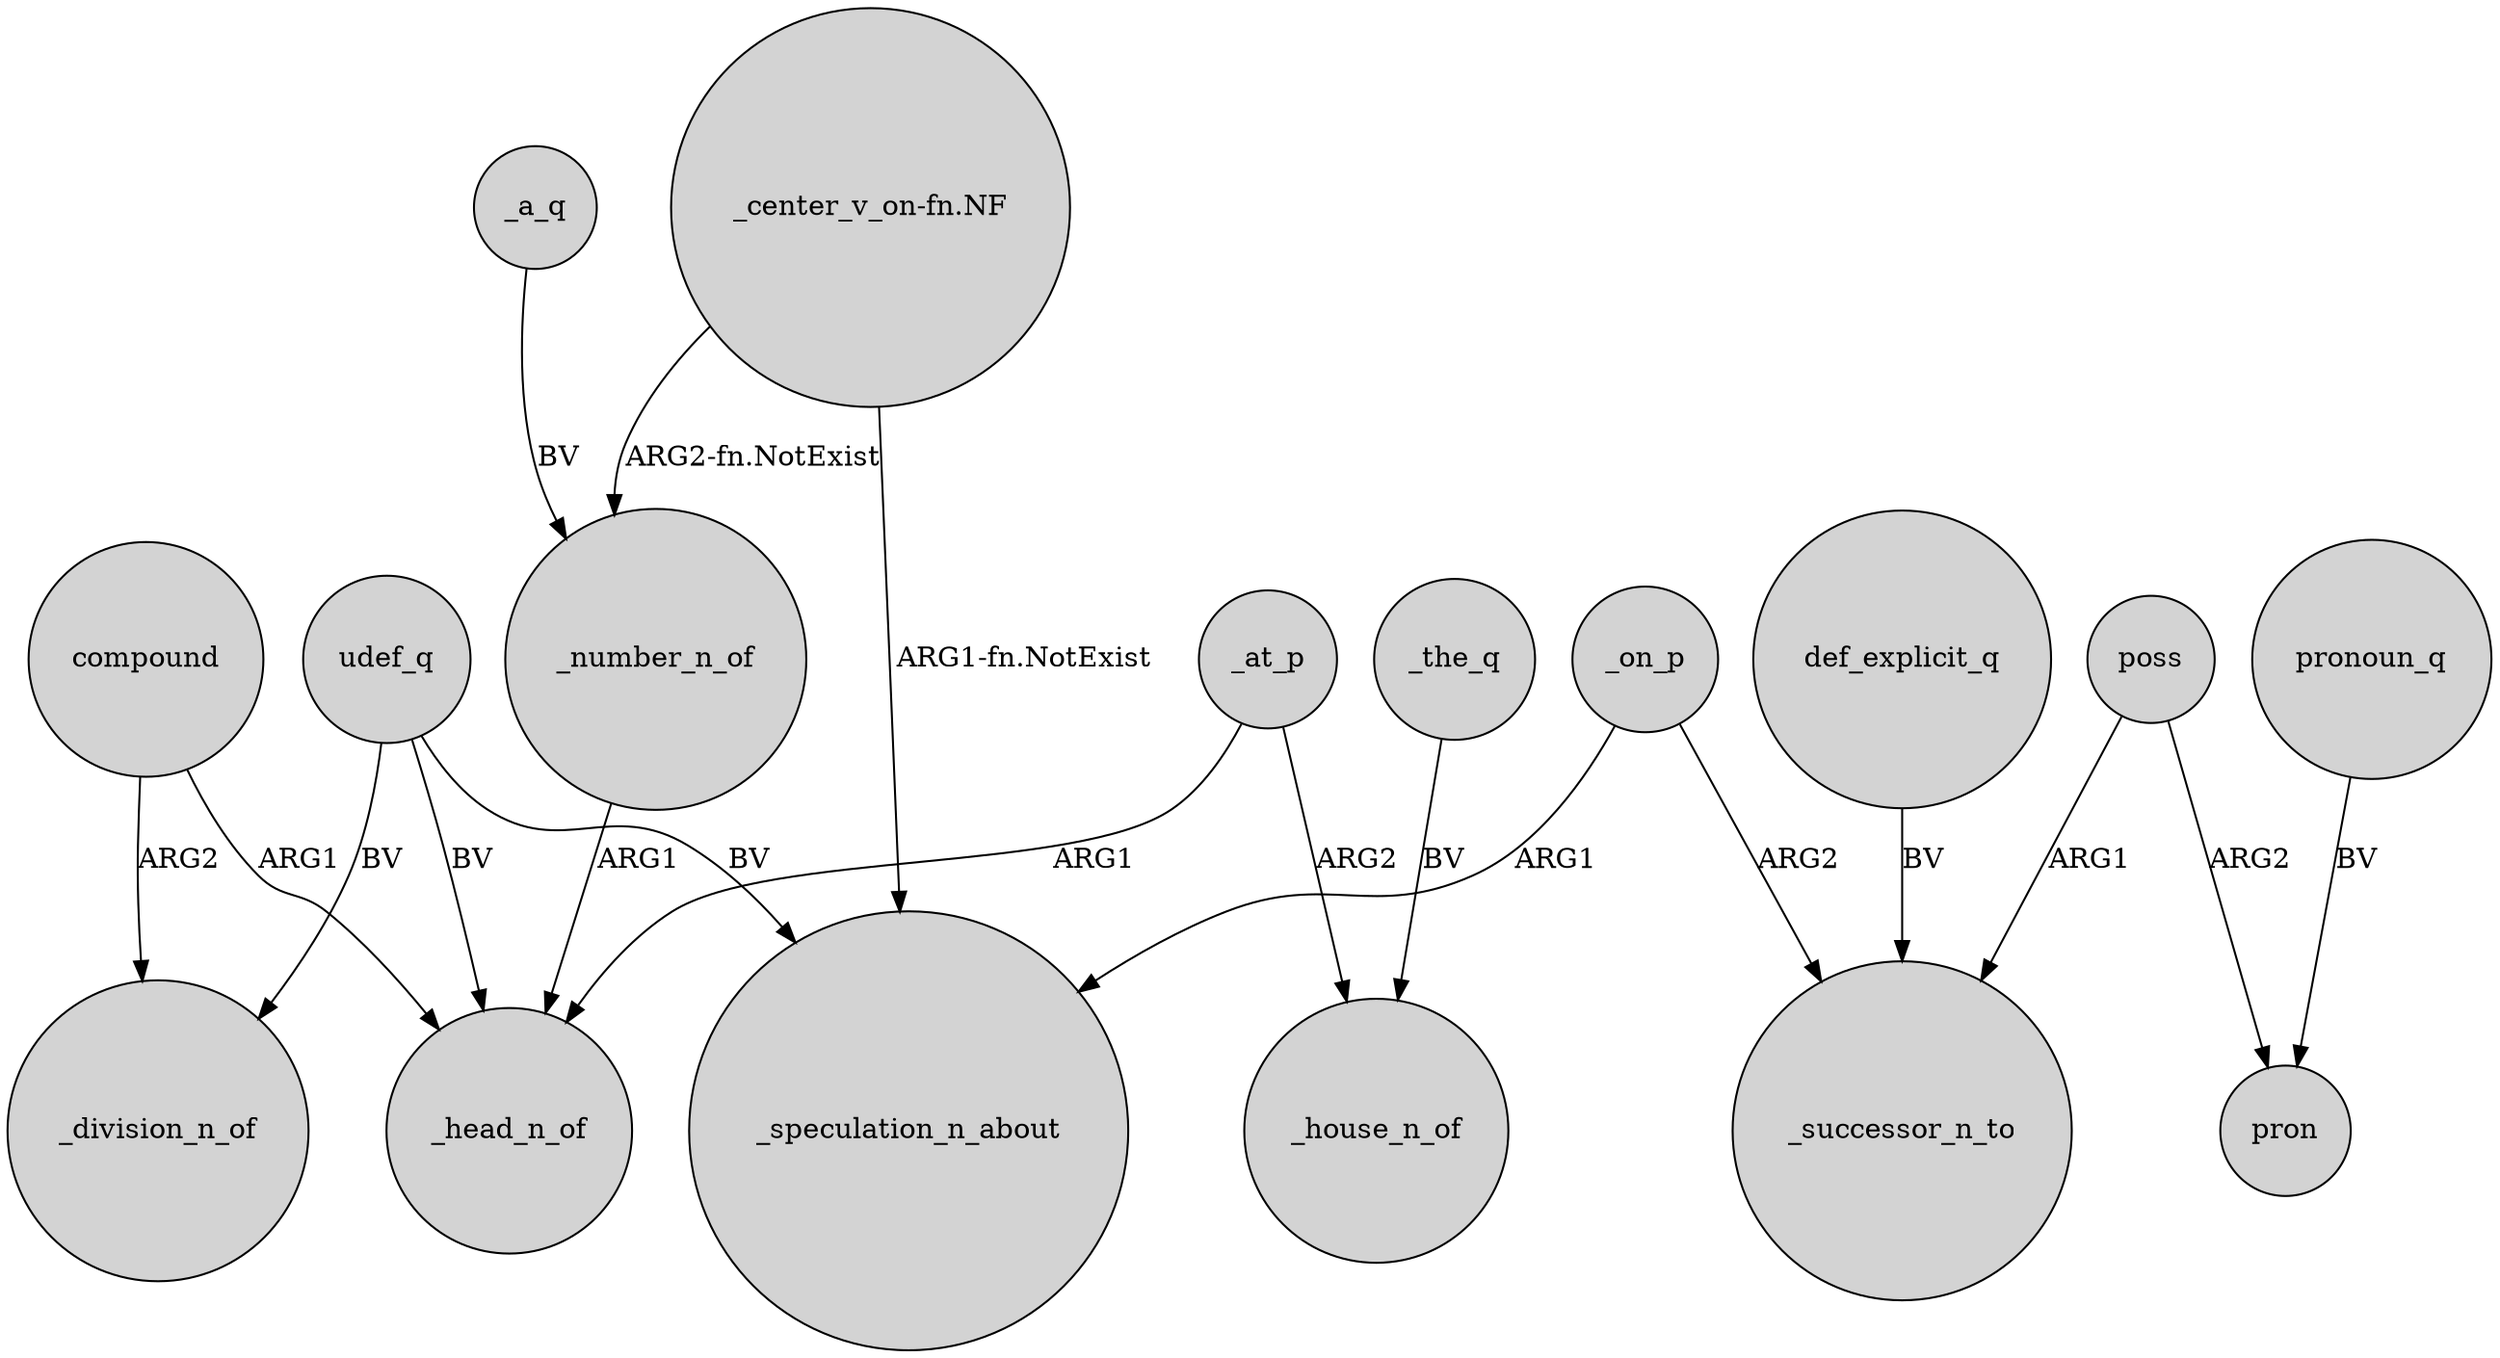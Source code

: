 digraph {
	node [shape=circle style=filled]
	compound -> _head_n_of [label=ARG1]
	udef_q -> _division_n_of [label=BV]
	_the_q -> _house_n_of [label=BV]
	"_center_v_on-fn.NF" -> _number_n_of [label="ARG2-fn.NotExist"]
	_on_p -> _speculation_n_about [label=ARG1]
	"_center_v_on-fn.NF" -> _speculation_n_about [label="ARG1-fn.NotExist"]
	_at_p -> _head_n_of [label=ARG1]
	_a_q -> _number_n_of [label=BV]
	poss -> pron [label=ARG2]
	_on_p -> _successor_n_to [label=ARG2]
	udef_q -> _head_n_of [label=BV]
	_at_p -> _house_n_of [label=ARG2]
	_number_n_of -> _head_n_of [label=ARG1]
	compound -> _division_n_of [label=ARG2]
	poss -> _successor_n_to [label=ARG1]
	def_explicit_q -> _successor_n_to [label=BV]
	udef_q -> _speculation_n_about [label=BV]
	pronoun_q -> pron [label=BV]
}
